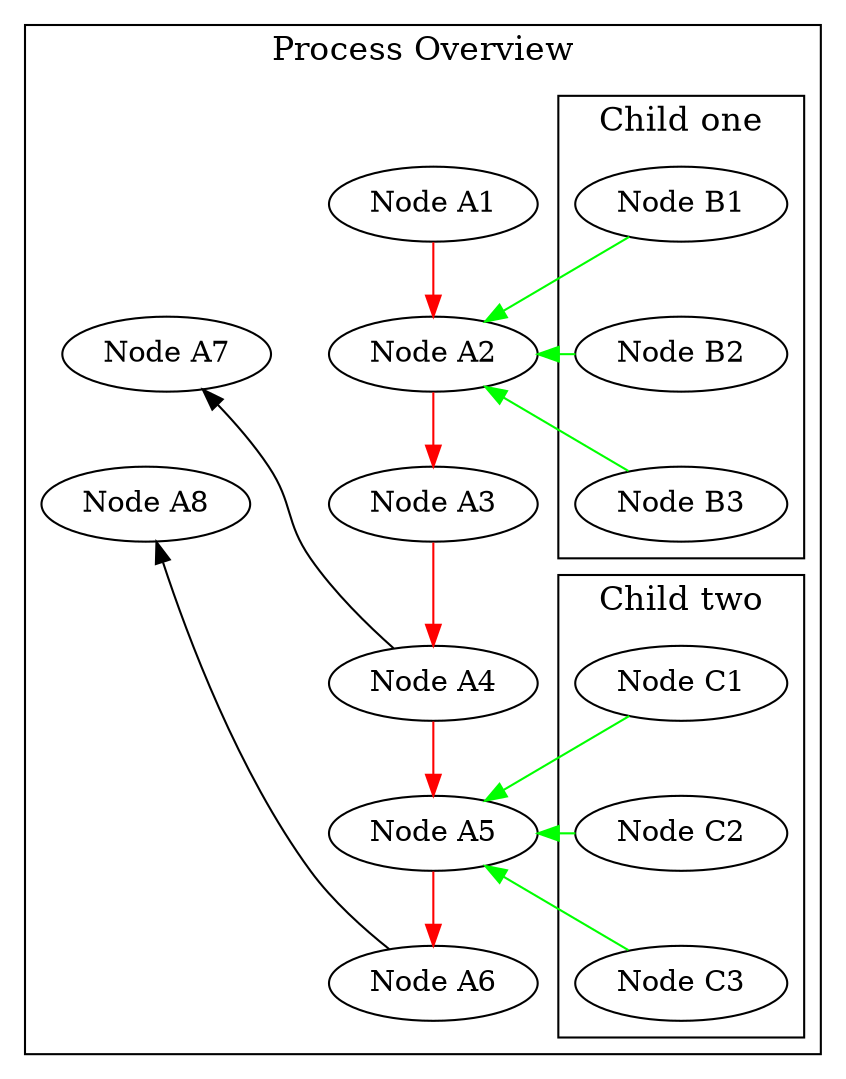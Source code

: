 digraph {
  rankdir = TB;
  //splines=line;
  node [shape=oval];
  a01 [label = "Node A1"];
  a02 [label = "Node A2"];
  a03 [label = "Node A3"];
  a04 [label = "Node A4"];
  a05 [label = "Node A5"];
  a06 [label = "Node A6"];
  a07 [label = "Node A7"];
  a08 [label = "Node A8"];
//  a09 [label = "Node A9"];
//  a10 [label = "Node A10"];
//  a11 [label = "Node A11"];
//  a12 [label = "Node A12"];
  b01 [label = "Node B1"];
  b02 [label = "Node B2"];
  b03 [label = "Node B3"];
  c01 [label = "Node C1"];
  c02 [label = "Node C2"];
  c03 [label = "Node C3"];


  subgraph cluster_0 {
    label = "Process Overview"
    fontsize = "16"
      edge[constraint = false, weight = 1]

        a04 -> a07 //-> a01
        a06 -> a08 //-> a01
        //a07 -> a01
        //a08 -> a07

      edge[color = red, constraint = true, weight = 1]
        a01 -> a02 -> a03 -> a04 -> a05 -> a06 //-> a07 -> a08 -> a09 -> a10 -> a11 -> a12

//      edge[color = green, constraint = false, weight = 1000]/
//        b02 -> a03 -> c01

      edge[color = green, constraint = false]
        b01 -> a02
        b02 -> a02
        b03 -> a02

      edge[color = green, constraint = false]
        c01 -> a05
        c02 -> a05
        c03 -> a05

      edge[style = invis, weight = .001, constraint = true];
        b03 -> c01
      //  a03 -> c01 // places c01 below a01
      subgraph cluster_1 {
        label = "Child one";
        b01, b02, b03;
        edge[style = invis, constraint = true];
        b01 -> b02 -> b03
      }
      subgraph cluster_2 {
        label = "Child two";
         c01, c02, c03;
         edge[style = invis, constraint = true];
         c01 -> c02 -> c03
      }
    {
      rank=same;
      a07 [group=left];
      a02
    }
    {
      rank=same;
      a08 [group=left];
      a03
    }

  }
}
